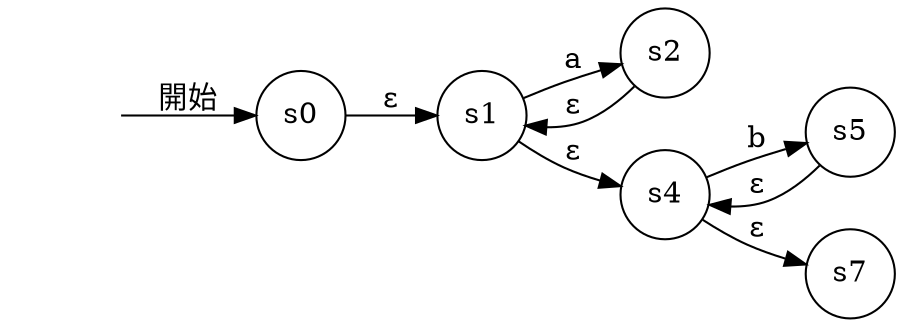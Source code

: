 
digraph G {
rankdir=LR;
empty [label = "" shape = plaintext];
node [shape = circle];
empty -> s0 [label = "開始"];
        s0 -> s1 [label = "ε"]
s1 -> s2 [label = "a"]
s1 -> s4 [label = "ε"]
s2 -> s1 [label = "ε"]
s4 -> s5 [label = "b"]
s4 -> s7 [label = "ε"]
s5 -> s4 [label = "ε"]
}